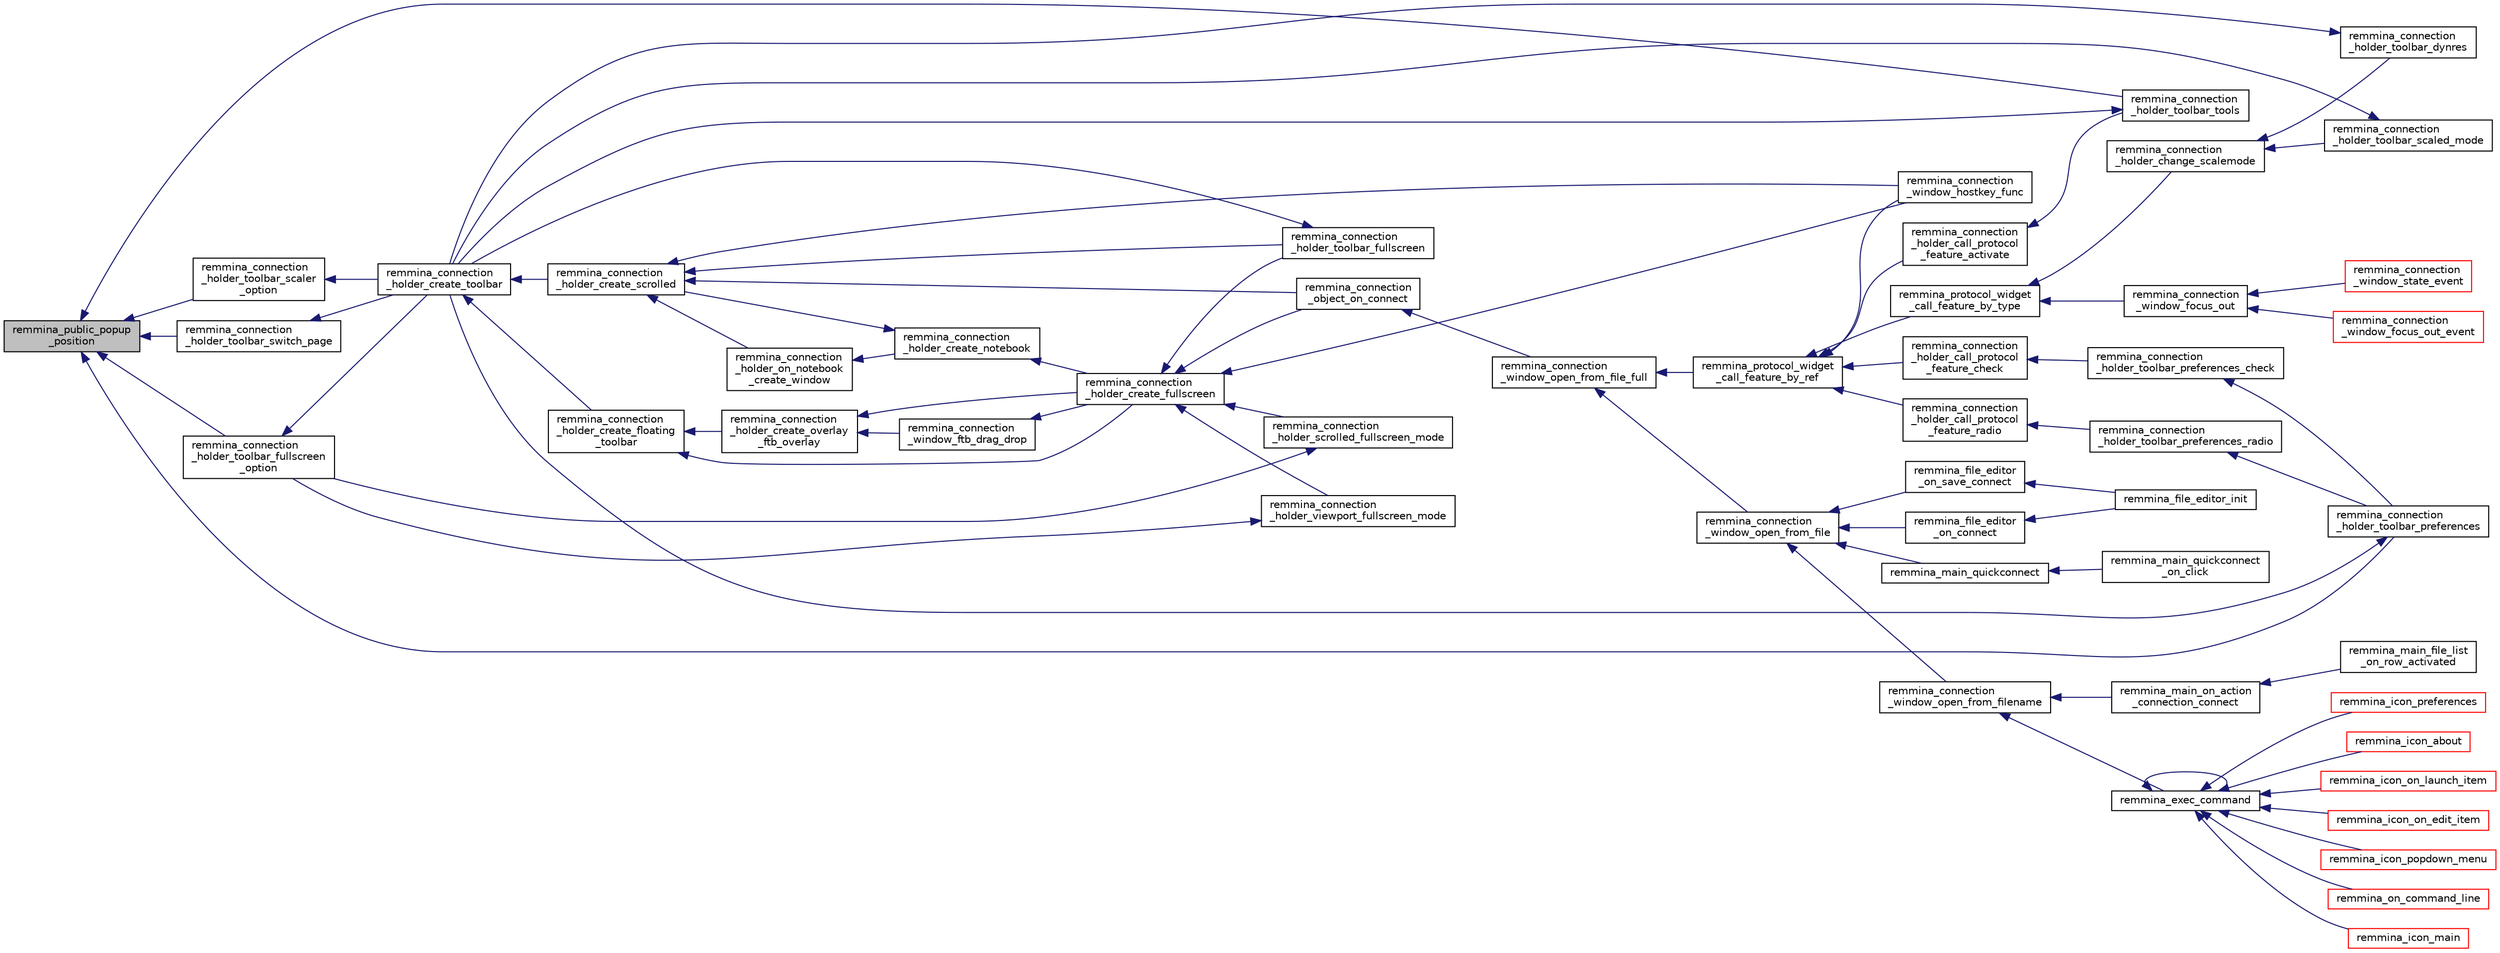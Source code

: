digraph "remmina_public_popup_position"
{
  edge [fontname="Helvetica",fontsize="10",labelfontname="Helvetica",labelfontsize="10"];
  node [fontname="Helvetica",fontsize="10",shape=record];
  rankdir="LR";
  Node565 [label="remmina_public_popup\l_position",height=0.2,width=0.4,color="black", fillcolor="grey75", style="filled", fontcolor="black"];
  Node565 -> Node566 [dir="back",color="midnightblue",fontsize="10",style="solid",fontname="Helvetica"];
  Node566 [label="remmina_connection\l_holder_toolbar_fullscreen\l_option",height=0.2,width=0.4,color="black", fillcolor="white", style="filled",URL="$remmina__connection__window_8c.html#a1415cdcbed0e6fe9a7978586bf132207"];
  Node566 -> Node567 [dir="back",color="midnightblue",fontsize="10",style="solid",fontname="Helvetica"];
  Node567 [label="remmina_connection\l_holder_create_toolbar",height=0.2,width=0.4,color="black", fillcolor="white", style="filled",URL="$remmina__connection__window_8c.html#af8138da72278e9e9000276e08a6fd984"];
  Node567 -> Node568 [dir="back",color="midnightblue",fontsize="10",style="solid",fontname="Helvetica"];
  Node568 [label="remmina_connection\l_holder_create_floating\l_toolbar",height=0.2,width=0.4,color="black", fillcolor="white", style="filled",URL="$remmina__connection__window_8c.html#a967dca6c1876afc3e6bcb763f9709d43"];
  Node568 -> Node569 [dir="back",color="midnightblue",fontsize="10",style="solid",fontname="Helvetica"];
  Node569 [label="remmina_connection\l_holder_create_overlay\l_ftb_overlay",height=0.2,width=0.4,color="black", fillcolor="white", style="filled",URL="$remmina__connection__window_8c.html#ab2edcb806312b3367c70fbb13c383ae0"];
  Node569 -> Node570 [dir="back",color="midnightblue",fontsize="10",style="solid",fontname="Helvetica"];
  Node570 [label="remmina_connection\l_window_ftb_drag_drop",height=0.2,width=0.4,color="black", fillcolor="white", style="filled",URL="$remmina__connection__window_8c.html#a15c9b2bd929f8f2bb64d0bb6fa60f067"];
  Node570 -> Node571 [dir="back",color="midnightblue",fontsize="10",style="solid",fontname="Helvetica"];
  Node571 [label="remmina_connection\l_holder_create_fullscreen",height=0.2,width=0.4,color="black", fillcolor="white", style="filled",URL="$remmina__connection__window_8c.html#ae67ca4d276339723c1ff87fc224eaccf"];
  Node571 -> Node572 [dir="back",color="midnightblue",fontsize="10",style="solid",fontname="Helvetica"];
  Node572 [label="remmina_connection\l_holder_toolbar_fullscreen",height=0.2,width=0.4,color="black", fillcolor="white", style="filled",URL="$remmina__connection__window_8c.html#a02ac20f50f1b7b816bd7208127efdbee"];
  Node572 -> Node567 [dir="back",color="midnightblue",fontsize="10",style="solid",fontname="Helvetica"];
  Node571 -> Node573 [dir="back",color="midnightblue",fontsize="10",style="solid",fontname="Helvetica"];
  Node573 [label="remmina_connection\l_holder_viewport_fullscreen_mode",height=0.2,width=0.4,color="black", fillcolor="white", style="filled",URL="$remmina__connection__window_8c.html#a0e99d0ff8c39f2c6de508eee9ef498c5"];
  Node573 -> Node566 [dir="back",color="midnightblue",fontsize="10",style="solid",fontname="Helvetica"];
  Node571 -> Node574 [dir="back",color="midnightblue",fontsize="10",style="solid",fontname="Helvetica"];
  Node574 [label="remmina_connection\l_holder_scrolled_fullscreen_mode",height=0.2,width=0.4,color="black", fillcolor="white", style="filled",URL="$remmina__connection__window_8c.html#aa25cae5c0e15e13b817b925e42a044a9"];
  Node574 -> Node566 [dir="back",color="midnightblue",fontsize="10",style="solid",fontname="Helvetica"];
  Node571 -> Node575 [dir="back",color="midnightblue",fontsize="10",style="solid",fontname="Helvetica"];
  Node575 [label="remmina_connection\l_window_hostkey_func",height=0.2,width=0.4,color="black", fillcolor="white", style="filled",URL="$remmina__connection__window_8c.html#abef663d930076deb3105f86dabe2a9c3"];
  Node571 -> Node576 [dir="back",color="midnightblue",fontsize="10",style="solid",fontname="Helvetica"];
  Node576 [label="remmina_connection\l_object_on_connect",height=0.2,width=0.4,color="black", fillcolor="white", style="filled",URL="$remmina__connection__window_8c.html#a0ad685a873ecef95ec13caba17e0c22e"];
  Node576 -> Node577 [dir="back",color="midnightblue",fontsize="10",style="solid",fontname="Helvetica"];
  Node577 [label="remmina_connection\l_window_open_from_file_full",height=0.2,width=0.4,color="black", fillcolor="white", style="filled",URL="$remmina__connection__window_8h.html#adbf2b670ca3bae96a99cb0b36021a961"];
  Node577 -> Node578 [dir="back",color="midnightblue",fontsize="10",style="solid",fontname="Helvetica"];
  Node578 [label="remmina_connection\l_window_open_from_file",height=0.2,width=0.4,color="black", fillcolor="white", style="filled",URL="$remmina__connection__window_8h.html#a1c7f722a89609523cc4de079cc82f23c"];
  Node578 -> Node579 [dir="back",color="midnightblue",fontsize="10",style="solid",fontname="Helvetica"];
  Node579 [label="remmina_connection\l_window_open_from_filename",height=0.2,width=0.4,color="black", fillcolor="white", style="filled",URL="$remmina__connection__window_8h.html#ab0ed27ef360efc7d92906cbabf9da5db"];
  Node579 -> Node580 [dir="back",color="midnightblue",fontsize="10",style="solid",fontname="Helvetica"];
  Node580 [label="remmina_exec_command",height=0.2,width=0.4,color="black", fillcolor="white", style="filled",URL="$remmina__exec_8h.html#a424cabdcff647797061e7482049d62a7"];
  Node580 -> Node581 [dir="back",color="midnightblue",fontsize="10",style="solid",fontname="Helvetica"];
  Node581 [label="remmina_on_command_line",height=0.2,width=0.4,color="red", fillcolor="white", style="filled",URL="$remmina_8c.html#aeb286fc5bd52ab5382ab8cb495dc2914"];
  Node580 -> Node580 [dir="back",color="midnightblue",fontsize="10",style="solid",fontname="Helvetica"];
  Node580 -> Node583 [dir="back",color="midnightblue",fontsize="10",style="solid",fontname="Helvetica"];
  Node583 [label="remmina_icon_main",height=0.2,width=0.4,color="red", fillcolor="white", style="filled",URL="$remmina__icon_8c.html#a920476110ab6410c8fc8cf734109e497"];
  Node580 -> Node594 [dir="back",color="midnightblue",fontsize="10",style="solid",fontname="Helvetica"];
  Node594 [label="remmina_icon_preferences",height=0.2,width=0.4,color="red", fillcolor="white", style="filled",URL="$remmina__icon_8c.html#ad3b0e3d12e4854eae05b1afea19da404"];
  Node580 -> Node595 [dir="back",color="midnightblue",fontsize="10",style="solid",fontname="Helvetica"];
  Node595 [label="remmina_icon_about",height=0.2,width=0.4,color="red", fillcolor="white", style="filled",URL="$remmina__icon_8c.html#a5cdf1958ef01e49889bcee2e90e2cf71"];
  Node580 -> Node596 [dir="back",color="midnightblue",fontsize="10",style="solid",fontname="Helvetica"];
  Node596 [label="remmina_icon_on_launch_item",height=0.2,width=0.4,color="red", fillcolor="white", style="filled",URL="$remmina__icon_8c.html#ad1699688680e12abcfd5c74dd2f76d83"];
  Node580 -> Node599 [dir="back",color="midnightblue",fontsize="10",style="solid",fontname="Helvetica"];
  Node599 [label="remmina_icon_on_edit_item",height=0.2,width=0.4,color="red", fillcolor="white", style="filled",URL="$remmina__icon_8c.html#af8708120906a8dc41a7998ebf9ecd129"];
  Node580 -> Node600 [dir="back",color="midnightblue",fontsize="10",style="solid",fontname="Helvetica"];
  Node600 [label="remmina_icon_popdown_menu",height=0.2,width=0.4,color="red", fillcolor="white", style="filled",URL="$remmina__icon_8c.html#a444be76e3c3a065279c5f9abc7fae833"];
  Node579 -> Node601 [dir="back",color="midnightblue",fontsize="10",style="solid",fontname="Helvetica"];
  Node601 [label="remmina_main_on_action\l_connection_connect",height=0.2,width=0.4,color="black", fillcolor="white", style="filled",URL="$remmina__main_8c.html#ae023d1cb099a4f7bee79f13760566cbf"];
  Node601 -> Node602 [dir="back",color="midnightblue",fontsize="10",style="solid",fontname="Helvetica"];
  Node602 [label="remmina_main_file_list\l_on_row_activated",height=0.2,width=0.4,color="black", fillcolor="white", style="filled",URL="$remmina__main_8c.html#aba1a89a2400c5cc8373c6bd34602ac10"];
  Node578 -> Node603 [dir="back",color="midnightblue",fontsize="10",style="solid",fontname="Helvetica"];
  Node603 [label="remmina_file_editor\l_on_connect",height=0.2,width=0.4,color="black", fillcolor="white", style="filled",URL="$remmina__file__editor_8c.html#a73b8581fd1fd77532b748d91a2951f25"];
  Node603 -> Node587 [dir="back",color="midnightblue",fontsize="10",style="solid",fontname="Helvetica"];
  Node587 [label="remmina_file_editor_init",height=0.2,width=0.4,color="black", fillcolor="white", style="filled",URL="$remmina__file__editor_8c.html#a9afd8d41c66f547320930eb331f3124d"];
  Node578 -> Node588 [dir="back",color="midnightblue",fontsize="10",style="solid",fontname="Helvetica"];
  Node588 [label="remmina_file_editor\l_on_save_connect",height=0.2,width=0.4,color="black", fillcolor="white", style="filled",URL="$remmina__file__editor_8c.html#a57224f3f69f04f398de563b71be6b18e"];
  Node588 -> Node587 [dir="back",color="midnightblue",fontsize="10",style="solid",fontname="Helvetica"];
  Node578 -> Node604 [dir="back",color="midnightblue",fontsize="10",style="solid",fontname="Helvetica"];
  Node604 [label="remmina_main_quickconnect",height=0.2,width=0.4,color="black", fillcolor="white", style="filled",URL="$remmina__main_8c.html#a802458852abacebfb16f1f4295806a01"];
  Node604 -> Node605 [dir="back",color="midnightblue",fontsize="10",style="solid",fontname="Helvetica"];
  Node605 [label="remmina_main_quickconnect\l_on_click",height=0.2,width=0.4,color="black", fillcolor="white", style="filled",URL="$remmina__main_8c.html#a210e9e04c7c97cc86412044de31f659d"];
  Node577 -> Node606 [dir="back",color="midnightblue",fontsize="10",style="solid",fontname="Helvetica"];
  Node606 [label="remmina_protocol_widget\l_call_feature_by_ref",height=0.2,width=0.4,color="black", fillcolor="white", style="filled",URL="$remmina__protocol__widget_8h.html#a605b69a9aa4393024369cc5070488692"];
  Node606 -> Node607 [dir="back",color="midnightblue",fontsize="10",style="solid",fontname="Helvetica"];
  Node607 [label="remmina_connection\l_holder_call_protocol\l_feature_radio",height=0.2,width=0.4,color="black", fillcolor="white", style="filled",URL="$remmina__connection__window_8c.html#a86280cb973101817f7410af393bc2f98"];
  Node607 -> Node608 [dir="back",color="midnightblue",fontsize="10",style="solid",fontname="Helvetica"];
  Node608 [label="remmina_connection\l_holder_toolbar_preferences_radio",height=0.2,width=0.4,color="black", fillcolor="white", style="filled",URL="$remmina__connection__window_8c.html#a1ddab4aacc284c606ab237eae9c0b5a9"];
  Node608 -> Node609 [dir="back",color="midnightblue",fontsize="10",style="solid",fontname="Helvetica"];
  Node609 [label="remmina_connection\l_holder_toolbar_preferences",height=0.2,width=0.4,color="black", fillcolor="white", style="filled",URL="$remmina__connection__window_8c.html#a78ec7d6e66d6e6569c1a9a0230c74bc8"];
  Node609 -> Node567 [dir="back",color="midnightblue",fontsize="10",style="solid",fontname="Helvetica"];
  Node606 -> Node610 [dir="back",color="midnightblue",fontsize="10",style="solid",fontname="Helvetica"];
  Node610 [label="remmina_connection\l_holder_call_protocol\l_feature_check",height=0.2,width=0.4,color="black", fillcolor="white", style="filled",URL="$remmina__connection__window_8c.html#a8d924ded7fe147df8b5f113e2fb1d6e7"];
  Node610 -> Node611 [dir="back",color="midnightblue",fontsize="10",style="solid",fontname="Helvetica"];
  Node611 [label="remmina_connection\l_holder_toolbar_preferences_check",height=0.2,width=0.4,color="black", fillcolor="white", style="filled",URL="$remmina__connection__window_8c.html#ada0dce340f5f1484c496a2357e8a2c69"];
  Node611 -> Node609 [dir="back",color="midnightblue",fontsize="10",style="solid",fontname="Helvetica"];
  Node606 -> Node612 [dir="back",color="midnightblue",fontsize="10",style="solid",fontname="Helvetica"];
  Node612 [label="remmina_connection\l_holder_call_protocol\l_feature_activate",height=0.2,width=0.4,color="black", fillcolor="white", style="filled",URL="$remmina__connection__window_8c.html#a4507b43c6fd10bc68d9512c6b253a552"];
  Node612 -> Node613 [dir="back",color="midnightblue",fontsize="10",style="solid",fontname="Helvetica"];
  Node613 [label="remmina_connection\l_holder_toolbar_tools",height=0.2,width=0.4,color="black", fillcolor="white", style="filled",URL="$remmina__connection__window_8c.html#a51cc0b2274049920f67c71047bd76213"];
  Node613 -> Node567 [dir="back",color="midnightblue",fontsize="10",style="solid",fontname="Helvetica"];
  Node606 -> Node575 [dir="back",color="midnightblue",fontsize="10",style="solid",fontname="Helvetica"];
  Node606 -> Node614 [dir="back",color="midnightblue",fontsize="10",style="solid",fontname="Helvetica"];
  Node614 [label="remmina_protocol_widget\l_call_feature_by_type",height=0.2,width=0.4,color="black", fillcolor="white", style="filled",URL="$remmina__protocol__widget_8h.html#a6a630e96e5b914d60d678ae8eaad4cd9"];
  Node614 -> Node615 [dir="back",color="midnightblue",fontsize="10",style="solid",fontname="Helvetica"];
  Node615 [label="remmina_connection\l_holder_change_scalemode",height=0.2,width=0.4,color="black", fillcolor="white", style="filled",URL="$remmina__connection__window_8c.html#a5565ebedf82eb9f2d54b7f447b4c930e"];
  Node615 -> Node616 [dir="back",color="midnightblue",fontsize="10",style="solid",fontname="Helvetica"];
  Node616 [label="remmina_connection\l_holder_toolbar_dynres",height=0.2,width=0.4,color="black", fillcolor="white", style="filled",URL="$remmina__connection__window_8c.html#a576e3800c7371f63b27e3832848ac4e5"];
  Node616 -> Node567 [dir="back",color="midnightblue",fontsize="10",style="solid",fontname="Helvetica"];
  Node615 -> Node617 [dir="back",color="midnightblue",fontsize="10",style="solid",fontname="Helvetica"];
  Node617 [label="remmina_connection\l_holder_toolbar_scaled_mode",height=0.2,width=0.4,color="black", fillcolor="white", style="filled",URL="$remmina__connection__window_8c.html#ad6136dd7c0867a5a5f1c0b0645632ee4"];
  Node617 -> Node567 [dir="back",color="midnightblue",fontsize="10",style="solid",fontname="Helvetica"];
  Node614 -> Node618 [dir="back",color="midnightblue",fontsize="10",style="solid",fontname="Helvetica"];
  Node618 [label="remmina_connection\l_window_focus_out",height=0.2,width=0.4,color="black", fillcolor="white", style="filled",URL="$remmina__connection__window_8c.html#a8c242e0a7ee57ed79099c330d696b43f"];
  Node618 -> Node619 [dir="back",color="midnightblue",fontsize="10",style="solid",fontname="Helvetica"];
  Node619 [label="remmina_connection\l_window_focus_out_event",height=0.2,width=0.4,color="red", fillcolor="white", style="filled",URL="$remmina__connection__window_8c.html#a539828a1dd435bee083d82136691176c"];
  Node618 -> Node624 [dir="back",color="midnightblue",fontsize="10",style="solid",fontname="Helvetica"];
  Node624 [label="remmina_connection\l_window_state_event",height=0.2,width=0.4,color="red", fillcolor="white", style="filled",URL="$remmina__connection__window_8c.html#a174d5b1e983a96c98aae2e8078f462bd"];
  Node569 -> Node571 [dir="back",color="midnightblue",fontsize="10",style="solid",fontname="Helvetica"];
  Node568 -> Node571 [dir="back",color="midnightblue",fontsize="10",style="solid",fontname="Helvetica"];
  Node567 -> Node621 [dir="back",color="midnightblue",fontsize="10",style="solid",fontname="Helvetica"];
  Node621 [label="remmina_connection\l_holder_create_scrolled",height=0.2,width=0.4,color="black", fillcolor="white", style="filled",URL="$remmina__connection__window_8c.html#a57b3656c37df65d276ddd50a16906dc7"];
  Node621 -> Node572 [dir="back",color="midnightblue",fontsize="10",style="solid",fontname="Helvetica"];
  Node621 -> Node622 [dir="back",color="midnightblue",fontsize="10",style="solid",fontname="Helvetica"];
  Node622 [label="remmina_connection\l_holder_on_notebook\l_create_window",height=0.2,width=0.4,color="black", fillcolor="white", style="filled",URL="$remmina__connection__window_8c.html#a2f5fc595c1aad851962aa58e2009bcce"];
  Node622 -> Node623 [dir="back",color="midnightblue",fontsize="10",style="solid",fontname="Helvetica"];
  Node623 [label="remmina_connection\l_holder_create_notebook",height=0.2,width=0.4,color="black", fillcolor="white", style="filled",URL="$remmina__connection__window_8c.html#ae616dc409c5775dc73d9a83c1f081705"];
  Node623 -> Node621 [dir="back",color="midnightblue",fontsize="10",style="solid",fontname="Helvetica"];
  Node623 -> Node571 [dir="back",color="midnightblue",fontsize="10",style="solid",fontname="Helvetica"];
  Node621 -> Node575 [dir="back",color="midnightblue",fontsize="10",style="solid",fontname="Helvetica"];
  Node621 -> Node576 [dir="back",color="midnightblue",fontsize="10",style="solid",fontname="Helvetica"];
  Node565 -> Node625 [dir="back",color="midnightblue",fontsize="10",style="solid",fontname="Helvetica"];
  Node625 [label="remmina_connection\l_holder_toolbar_scaler\l_option",height=0.2,width=0.4,color="black", fillcolor="white", style="filled",URL="$remmina__connection__window_8c.html#a7a722d82899ce761356e47de2ac91452"];
  Node625 -> Node567 [dir="back",color="midnightblue",fontsize="10",style="solid",fontname="Helvetica"];
  Node565 -> Node626 [dir="back",color="midnightblue",fontsize="10",style="solid",fontname="Helvetica"];
  Node626 [label="remmina_connection\l_holder_toolbar_switch_page",height=0.2,width=0.4,color="black", fillcolor="white", style="filled",URL="$remmina__connection__window_8c.html#aefad8c92a20121f0563bfeaf06c25e8e"];
  Node626 -> Node567 [dir="back",color="midnightblue",fontsize="10",style="solid",fontname="Helvetica"];
  Node565 -> Node609 [dir="back",color="midnightblue",fontsize="10",style="solid",fontname="Helvetica"];
  Node565 -> Node613 [dir="back",color="midnightblue",fontsize="10",style="solid",fontname="Helvetica"];
}
